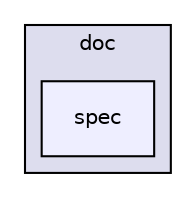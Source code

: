 digraph "theora/libtheora-1.1.1/doc/spec" {
  compound=true
  node [ fontsize="10", fontname="Helvetica"];
  edge [ labelfontsize="10", labelfontname="Helvetica"];
  subgraph clusterdir_e895347ad55a28e1b71237fef4b01f71 {
    graph [ bgcolor="#ddddee", pencolor="black", label="doc" fontname="Helvetica", fontsize="10", URL="dir_e895347ad55a28e1b71237fef4b01f71.html"]
  dir_a2e9ec8fd951f90283938cc94e7024d6 [shape=box, label="spec", style="filled", fillcolor="#eeeeff", pencolor="black", URL="dir_a2e9ec8fd951f90283938cc94e7024d6.html"];
  }
}
